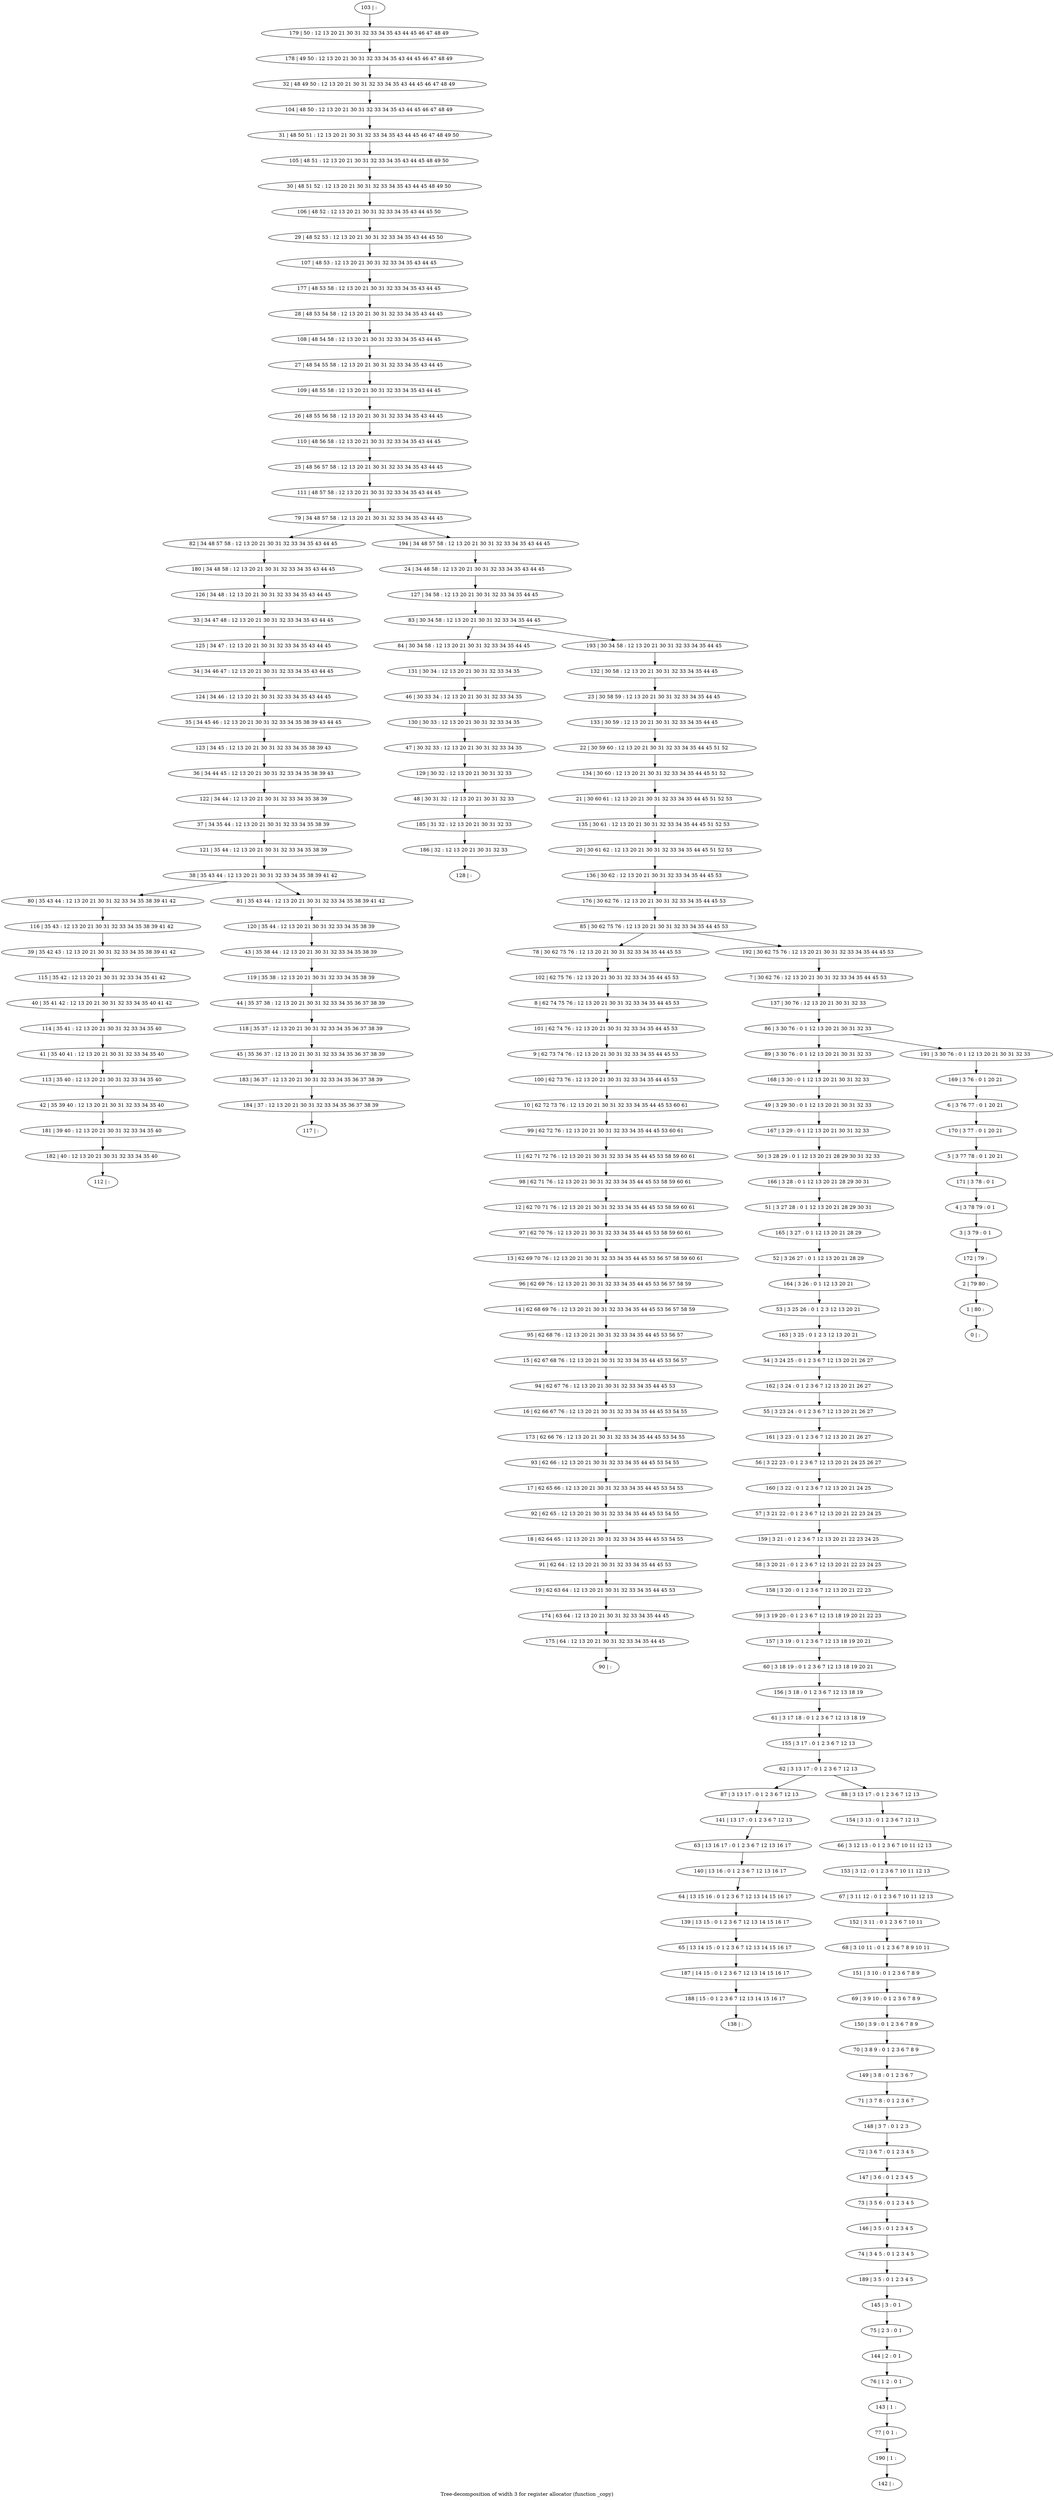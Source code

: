 digraph G {
graph [label="Tree-decomposition of width 3 for register allocator (function _copy)"]
0[label="0 | : "];
1[label="1 | 80 : "];
2[label="2 | 79 80 : "];
3[label="3 | 3 79 : 0 1 "];
4[label="4 | 3 78 79 : 0 1 "];
5[label="5 | 3 77 78 : 0 1 20 21 "];
6[label="6 | 3 76 77 : 0 1 20 21 "];
7[label="7 | 30 62 76 : 12 13 20 21 30 31 32 33 34 35 44 45 53 "];
8[label="8 | 62 74 75 76 : 12 13 20 21 30 31 32 33 34 35 44 45 53 "];
9[label="9 | 62 73 74 76 : 12 13 20 21 30 31 32 33 34 35 44 45 53 "];
10[label="10 | 62 72 73 76 : 12 13 20 21 30 31 32 33 34 35 44 45 53 60 61 "];
11[label="11 | 62 71 72 76 : 12 13 20 21 30 31 32 33 34 35 44 45 53 58 59 60 61 "];
12[label="12 | 62 70 71 76 : 12 13 20 21 30 31 32 33 34 35 44 45 53 58 59 60 61 "];
13[label="13 | 62 69 70 76 : 12 13 20 21 30 31 32 33 34 35 44 45 53 56 57 58 59 60 61 "];
14[label="14 | 62 68 69 76 : 12 13 20 21 30 31 32 33 34 35 44 45 53 56 57 58 59 "];
15[label="15 | 62 67 68 76 : 12 13 20 21 30 31 32 33 34 35 44 45 53 56 57 "];
16[label="16 | 62 66 67 76 : 12 13 20 21 30 31 32 33 34 35 44 45 53 54 55 "];
17[label="17 | 62 65 66 : 12 13 20 21 30 31 32 33 34 35 44 45 53 54 55 "];
18[label="18 | 62 64 65 : 12 13 20 21 30 31 32 33 34 35 44 45 53 54 55 "];
19[label="19 | 62 63 64 : 12 13 20 21 30 31 32 33 34 35 44 45 53 "];
20[label="20 | 30 61 62 : 12 13 20 21 30 31 32 33 34 35 44 45 51 52 53 "];
21[label="21 | 30 60 61 : 12 13 20 21 30 31 32 33 34 35 44 45 51 52 53 "];
22[label="22 | 30 59 60 : 12 13 20 21 30 31 32 33 34 35 44 45 51 52 "];
23[label="23 | 30 58 59 : 12 13 20 21 30 31 32 33 34 35 44 45 "];
24[label="24 | 34 48 58 : 12 13 20 21 30 31 32 33 34 35 43 44 45 "];
25[label="25 | 48 56 57 58 : 12 13 20 21 30 31 32 33 34 35 43 44 45 "];
26[label="26 | 48 55 56 58 : 12 13 20 21 30 31 32 33 34 35 43 44 45 "];
27[label="27 | 48 54 55 58 : 12 13 20 21 30 31 32 33 34 35 43 44 45 "];
28[label="28 | 48 53 54 58 : 12 13 20 21 30 31 32 33 34 35 43 44 45 "];
29[label="29 | 48 52 53 : 12 13 20 21 30 31 32 33 34 35 43 44 45 50 "];
30[label="30 | 48 51 52 : 12 13 20 21 30 31 32 33 34 35 43 44 45 48 49 50 "];
31[label="31 | 48 50 51 : 12 13 20 21 30 31 32 33 34 35 43 44 45 46 47 48 49 50 "];
32[label="32 | 48 49 50 : 12 13 20 21 30 31 32 33 34 35 43 44 45 46 47 48 49 "];
33[label="33 | 34 47 48 : 12 13 20 21 30 31 32 33 34 35 43 44 45 "];
34[label="34 | 34 46 47 : 12 13 20 21 30 31 32 33 34 35 43 44 45 "];
35[label="35 | 34 45 46 : 12 13 20 21 30 31 32 33 34 35 38 39 43 44 45 "];
36[label="36 | 34 44 45 : 12 13 20 21 30 31 32 33 34 35 38 39 43 "];
37[label="37 | 34 35 44 : 12 13 20 21 30 31 32 33 34 35 38 39 "];
38[label="38 | 35 43 44 : 12 13 20 21 30 31 32 33 34 35 38 39 41 42 "];
39[label="39 | 35 42 43 : 12 13 20 21 30 31 32 33 34 35 38 39 41 42 "];
40[label="40 | 35 41 42 : 12 13 20 21 30 31 32 33 34 35 40 41 42 "];
41[label="41 | 35 40 41 : 12 13 20 21 30 31 32 33 34 35 40 "];
42[label="42 | 35 39 40 : 12 13 20 21 30 31 32 33 34 35 40 "];
43[label="43 | 35 38 44 : 12 13 20 21 30 31 32 33 34 35 38 39 "];
44[label="44 | 35 37 38 : 12 13 20 21 30 31 32 33 34 35 36 37 38 39 "];
45[label="45 | 35 36 37 : 12 13 20 21 30 31 32 33 34 35 36 37 38 39 "];
46[label="46 | 30 33 34 : 12 13 20 21 30 31 32 33 34 35 "];
47[label="47 | 30 32 33 : 12 13 20 21 30 31 32 33 34 35 "];
48[label="48 | 30 31 32 : 12 13 20 21 30 31 32 33 "];
49[label="49 | 3 29 30 : 0 1 12 13 20 21 30 31 32 33 "];
50[label="50 | 3 28 29 : 0 1 12 13 20 21 28 29 30 31 32 33 "];
51[label="51 | 3 27 28 : 0 1 12 13 20 21 28 29 30 31 "];
52[label="52 | 3 26 27 : 0 1 12 13 20 21 28 29 "];
53[label="53 | 3 25 26 : 0 1 2 3 12 13 20 21 "];
54[label="54 | 3 24 25 : 0 1 2 3 6 7 12 13 20 21 26 27 "];
55[label="55 | 3 23 24 : 0 1 2 3 6 7 12 13 20 21 26 27 "];
56[label="56 | 3 22 23 : 0 1 2 3 6 7 12 13 20 21 24 25 26 27 "];
57[label="57 | 3 21 22 : 0 1 2 3 6 7 12 13 20 21 22 23 24 25 "];
58[label="58 | 3 20 21 : 0 1 2 3 6 7 12 13 20 21 22 23 24 25 "];
59[label="59 | 3 19 20 : 0 1 2 3 6 7 12 13 18 19 20 21 22 23 "];
60[label="60 | 3 18 19 : 0 1 2 3 6 7 12 13 18 19 20 21 "];
61[label="61 | 3 17 18 : 0 1 2 3 6 7 12 13 18 19 "];
62[label="62 | 3 13 17 : 0 1 2 3 6 7 12 13 "];
63[label="63 | 13 16 17 : 0 1 2 3 6 7 12 13 16 17 "];
64[label="64 | 13 15 16 : 0 1 2 3 6 7 12 13 14 15 16 17 "];
65[label="65 | 13 14 15 : 0 1 2 3 6 7 12 13 14 15 16 17 "];
66[label="66 | 3 12 13 : 0 1 2 3 6 7 10 11 12 13 "];
67[label="67 | 3 11 12 : 0 1 2 3 6 7 10 11 12 13 "];
68[label="68 | 3 10 11 : 0 1 2 3 6 7 8 9 10 11 "];
69[label="69 | 3 9 10 : 0 1 2 3 6 7 8 9 "];
70[label="70 | 3 8 9 : 0 1 2 3 6 7 8 9 "];
71[label="71 | 3 7 8 : 0 1 2 3 6 7 "];
72[label="72 | 3 6 7 : 0 1 2 3 4 5 "];
73[label="73 | 3 5 6 : 0 1 2 3 4 5 "];
74[label="74 | 3 4 5 : 0 1 2 3 4 5 "];
75[label="75 | 2 3 : 0 1 "];
76[label="76 | 1 2 : 0 1 "];
77[label="77 | 0 1 : "];
78[label="78 | 30 62 75 76 : 12 13 20 21 30 31 32 33 34 35 44 45 53 "];
79[label="79 | 34 48 57 58 : 12 13 20 21 30 31 32 33 34 35 43 44 45 "];
80[label="80 | 35 43 44 : 12 13 20 21 30 31 32 33 34 35 38 39 41 42 "];
81[label="81 | 35 43 44 : 12 13 20 21 30 31 32 33 34 35 38 39 41 42 "];
82[label="82 | 34 48 57 58 : 12 13 20 21 30 31 32 33 34 35 43 44 45 "];
83[label="83 | 30 34 58 : 12 13 20 21 30 31 32 33 34 35 44 45 "];
84[label="84 | 30 34 58 : 12 13 20 21 30 31 32 33 34 35 44 45 "];
85[label="85 | 30 62 75 76 : 12 13 20 21 30 31 32 33 34 35 44 45 53 "];
86[label="86 | 3 30 76 : 0 1 12 13 20 21 30 31 32 33 "];
87[label="87 | 3 13 17 : 0 1 2 3 6 7 12 13 "];
88[label="88 | 3 13 17 : 0 1 2 3 6 7 12 13 "];
89[label="89 | 3 30 76 : 0 1 12 13 20 21 30 31 32 33 "];
90[label="90 | : "];
91[label="91 | 62 64 : 12 13 20 21 30 31 32 33 34 35 44 45 53 "];
92[label="92 | 62 65 : 12 13 20 21 30 31 32 33 34 35 44 45 53 54 55 "];
93[label="93 | 62 66 : 12 13 20 21 30 31 32 33 34 35 44 45 53 54 55 "];
94[label="94 | 62 67 76 : 12 13 20 21 30 31 32 33 34 35 44 45 53 "];
95[label="95 | 62 68 76 : 12 13 20 21 30 31 32 33 34 35 44 45 53 56 57 "];
96[label="96 | 62 69 76 : 12 13 20 21 30 31 32 33 34 35 44 45 53 56 57 58 59 "];
97[label="97 | 62 70 76 : 12 13 20 21 30 31 32 33 34 35 44 45 53 58 59 60 61 "];
98[label="98 | 62 71 76 : 12 13 20 21 30 31 32 33 34 35 44 45 53 58 59 60 61 "];
99[label="99 | 62 72 76 : 12 13 20 21 30 31 32 33 34 35 44 45 53 60 61 "];
100[label="100 | 62 73 76 : 12 13 20 21 30 31 32 33 34 35 44 45 53 "];
101[label="101 | 62 74 76 : 12 13 20 21 30 31 32 33 34 35 44 45 53 "];
102[label="102 | 62 75 76 : 12 13 20 21 30 31 32 33 34 35 44 45 53 "];
103[label="103 | : "];
104[label="104 | 48 50 : 12 13 20 21 30 31 32 33 34 35 43 44 45 46 47 48 49 "];
105[label="105 | 48 51 : 12 13 20 21 30 31 32 33 34 35 43 44 45 48 49 50 "];
106[label="106 | 48 52 : 12 13 20 21 30 31 32 33 34 35 43 44 45 50 "];
107[label="107 | 48 53 : 12 13 20 21 30 31 32 33 34 35 43 44 45 "];
108[label="108 | 48 54 58 : 12 13 20 21 30 31 32 33 34 35 43 44 45 "];
109[label="109 | 48 55 58 : 12 13 20 21 30 31 32 33 34 35 43 44 45 "];
110[label="110 | 48 56 58 : 12 13 20 21 30 31 32 33 34 35 43 44 45 "];
111[label="111 | 48 57 58 : 12 13 20 21 30 31 32 33 34 35 43 44 45 "];
112[label="112 | : "];
113[label="113 | 35 40 : 12 13 20 21 30 31 32 33 34 35 40 "];
114[label="114 | 35 41 : 12 13 20 21 30 31 32 33 34 35 40 "];
115[label="115 | 35 42 : 12 13 20 21 30 31 32 33 34 35 41 42 "];
116[label="116 | 35 43 : 12 13 20 21 30 31 32 33 34 35 38 39 41 42 "];
117[label="117 | : "];
118[label="118 | 35 37 : 12 13 20 21 30 31 32 33 34 35 36 37 38 39 "];
119[label="119 | 35 38 : 12 13 20 21 30 31 32 33 34 35 38 39 "];
120[label="120 | 35 44 : 12 13 20 21 30 31 32 33 34 35 38 39 "];
121[label="121 | 35 44 : 12 13 20 21 30 31 32 33 34 35 38 39 "];
122[label="122 | 34 44 : 12 13 20 21 30 31 32 33 34 35 38 39 "];
123[label="123 | 34 45 : 12 13 20 21 30 31 32 33 34 35 38 39 43 "];
124[label="124 | 34 46 : 12 13 20 21 30 31 32 33 34 35 43 44 45 "];
125[label="125 | 34 47 : 12 13 20 21 30 31 32 33 34 35 43 44 45 "];
126[label="126 | 34 48 : 12 13 20 21 30 31 32 33 34 35 43 44 45 "];
127[label="127 | 34 58 : 12 13 20 21 30 31 32 33 34 35 44 45 "];
128[label="128 | : "];
129[label="129 | 30 32 : 12 13 20 21 30 31 32 33 "];
130[label="130 | 30 33 : 12 13 20 21 30 31 32 33 34 35 "];
131[label="131 | 30 34 : 12 13 20 21 30 31 32 33 34 35 "];
132[label="132 | 30 58 : 12 13 20 21 30 31 32 33 34 35 44 45 "];
133[label="133 | 30 59 : 12 13 20 21 30 31 32 33 34 35 44 45 "];
134[label="134 | 30 60 : 12 13 20 21 30 31 32 33 34 35 44 45 51 52 "];
135[label="135 | 30 61 : 12 13 20 21 30 31 32 33 34 35 44 45 51 52 53 "];
136[label="136 | 30 62 : 12 13 20 21 30 31 32 33 34 35 44 45 53 "];
137[label="137 | 30 76 : 12 13 20 21 30 31 32 33 "];
138[label="138 | : "];
139[label="139 | 13 15 : 0 1 2 3 6 7 12 13 14 15 16 17 "];
140[label="140 | 13 16 : 0 1 2 3 6 7 12 13 16 17 "];
141[label="141 | 13 17 : 0 1 2 3 6 7 12 13 "];
142[label="142 | : "];
143[label="143 | 1 : "];
144[label="144 | 2 : 0 1 "];
145[label="145 | 3 : 0 1 "];
146[label="146 | 3 5 : 0 1 2 3 4 5 "];
147[label="147 | 3 6 : 0 1 2 3 4 5 "];
148[label="148 | 3 7 : 0 1 2 3 "];
149[label="149 | 3 8 : 0 1 2 3 6 7 "];
150[label="150 | 3 9 : 0 1 2 3 6 7 8 9 "];
151[label="151 | 3 10 : 0 1 2 3 6 7 8 9 "];
152[label="152 | 3 11 : 0 1 2 3 6 7 10 11 "];
153[label="153 | 3 12 : 0 1 2 3 6 7 10 11 12 13 "];
154[label="154 | 3 13 : 0 1 2 3 6 7 12 13 "];
155[label="155 | 3 17 : 0 1 2 3 6 7 12 13 "];
156[label="156 | 3 18 : 0 1 2 3 6 7 12 13 18 19 "];
157[label="157 | 3 19 : 0 1 2 3 6 7 12 13 18 19 20 21 "];
158[label="158 | 3 20 : 0 1 2 3 6 7 12 13 20 21 22 23 "];
159[label="159 | 3 21 : 0 1 2 3 6 7 12 13 20 21 22 23 24 25 "];
160[label="160 | 3 22 : 0 1 2 3 6 7 12 13 20 21 24 25 "];
161[label="161 | 3 23 : 0 1 2 3 6 7 12 13 20 21 26 27 "];
162[label="162 | 3 24 : 0 1 2 3 6 7 12 13 20 21 26 27 "];
163[label="163 | 3 25 : 0 1 2 3 12 13 20 21 "];
164[label="164 | 3 26 : 0 1 12 13 20 21 "];
165[label="165 | 3 27 : 0 1 12 13 20 21 28 29 "];
166[label="166 | 3 28 : 0 1 12 13 20 21 28 29 30 31 "];
167[label="167 | 3 29 : 0 1 12 13 20 21 30 31 32 33 "];
168[label="168 | 3 30 : 0 1 12 13 20 21 30 31 32 33 "];
169[label="169 | 3 76 : 0 1 20 21 "];
170[label="170 | 3 77 : 0 1 20 21 "];
171[label="171 | 3 78 : 0 1 "];
172[label="172 | 79 : "];
173[label="173 | 62 66 76 : 12 13 20 21 30 31 32 33 34 35 44 45 53 54 55 "];
174[label="174 | 63 64 : 12 13 20 21 30 31 32 33 34 35 44 45 "];
175[label="175 | 64 : 12 13 20 21 30 31 32 33 34 35 44 45 "];
176[label="176 | 30 62 76 : 12 13 20 21 30 31 32 33 34 35 44 45 53 "];
177[label="177 | 48 53 58 : 12 13 20 21 30 31 32 33 34 35 43 44 45 "];
178[label="178 | 49 50 : 12 13 20 21 30 31 32 33 34 35 43 44 45 46 47 48 49 "];
179[label="179 | 50 : 12 13 20 21 30 31 32 33 34 35 43 44 45 46 47 48 49 "];
180[label="180 | 34 48 58 : 12 13 20 21 30 31 32 33 34 35 43 44 45 "];
181[label="181 | 39 40 : 12 13 20 21 30 31 32 33 34 35 40 "];
182[label="182 | 40 : 12 13 20 21 30 31 32 33 34 35 40 "];
183[label="183 | 36 37 : 12 13 20 21 30 31 32 33 34 35 36 37 38 39 "];
184[label="184 | 37 : 12 13 20 21 30 31 32 33 34 35 36 37 38 39 "];
185[label="185 | 31 32 : 12 13 20 21 30 31 32 33 "];
186[label="186 | 32 : 12 13 20 21 30 31 32 33 "];
187[label="187 | 14 15 : 0 1 2 3 6 7 12 13 14 15 16 17 "];
188[label="188 | 15 : 0 1 2 3 6 7 12 13 14 15 16 17 "];
189[label="189 | 3 5 : 0 1 2 3 4 5 "];
190[label="190 | 1 : "];
191[label="191 | 3 30 76 : 0 1 12 13 20 21 30 31 32 33 "];
192[label="192 | 30 62 75 76 : 12 13 20 21 30 31 32 33 34 35 44 45 53 "];
193[label="193 | 30 34 58 : 12 13 20 21 30 31 32 33 34 35 44 45 "];
194[label="194 | 34 48 57 58 : 12 13 20 21 30 31 32 33 34 35 43 44 45 "];
38->80 ;
38->81 ;
62->87 ;
62->88 ;
91->19 ;
18->91 ;
92->18 ;
17->92 ;
93->17 ;
94->16 ;
15->94 ;
95->15 ;
14->95 ;
96->14 ;
13->96 ;
97->13 ;
12->97 ;
98->12 ;
11->98 ;
99->11 ;
10->99 ;
100->10 ;
9->100 ;
101->9 ;
8->101 ;
102->8 ;
78->102 ;
113->42 ;
41->113 ;
114->41 ;
40->114 ;
115->40 ;
39->115 ;
116->39 ;
80->116 ;
118->45 ;
44->118 ;
119->44 ;
43->119 ;
120->43 ;
81->120 ;
121->38 ;
37->121 ;
122->37 ;
36->122 ;
123->36 ;
35->123 ;
124->35 ;
34->124 ;
125->34 ;
33->125 ;
126->33 ;
129->48 ;
47->129 ;
130->47 ;
46->130 ;
131->46 ;
84->131 ;
139->65 ;
64->139 ;
140->64 ;
63->140 ;
141->63 ;
87->141 ;
143->77 ;
76->143 ;
144->76 ;
75->144 ;
145->75 ;
146->74 ;
73->146 ;
147->73 ;
72->147 ;
148->72 ;
71->148 ;
149->71 ;
70->149 ;
150->70 ;
69->150 ;
151->69 ;
68->151 ;
152->68 ;
67->152 ;
153->67 ;
66->153 ;
154->66 ;
88->154 ;
155->62 ;
61->155 ;
156->61 ;
60->156 ;
157->60 ;
59->157 ;
158->59 ;
58->158 ;
159->58 ;
57->159 ;
160->57 ;
56->160 ;
161->56 ;
55->161 ;
162->55 ;
54->162 ;
163->54 ;
53->163 ;
164->53 ;
52->164 ;
165->52 ;
51->165 ;
166->51 ;
50->166 ;
167->50 ;
49->167 ;
168->49 ;
89->168 ;
173->93 ;
16->173 ;
19->174 ;
175->90 ;
174->175 ;
180->126 ;
82->180 ;
42->181 ;
182->112 ;
181->182 ;
45->183 ;
184->117 ;
183->184 ;
48->185 ;
186->128 ;
185->186 ;
65->187 ;
188->138 ;
187->188 ;
189->145 ;
74->189 ;
190->142 ;
77->190 ;
103->179 ;
179->178 ;
178->32 ;
32->104 ;
104->31 ;
31->105 ;
105->30 ;
30->106 ;
106->29 ;
29->107 ;
107->177 ;
177->28 ;
28->108 ;
108->27 ;
27->109 ;
109->26 ;
26->110 ;
110->25 ;
25->111 ;
111->79 ;
24->127 ;
127->83 ;
132->23 ;
23->133 ;
133->22 ;
22->134 ;
134->21 ;
21->135 ;
135->20 ;
20->136 ;
136->176 ;
176->85 ;
7->137 ;
137->86 ;
169->6 ;
6->170 ;
170->5 ;
5->171 ;
171->4 ;
4->3 ;
3->172 ;
172->2 ;
2->1 ;
1->0 ;
191->169 ;
192->7 ;
193->132 ;
194->24 ;
86->89 ;
86->191 ;
85->78 ;
85->192 ;
83->84 ;
83->193 ;
79->82 ;
79->194 ;
}
